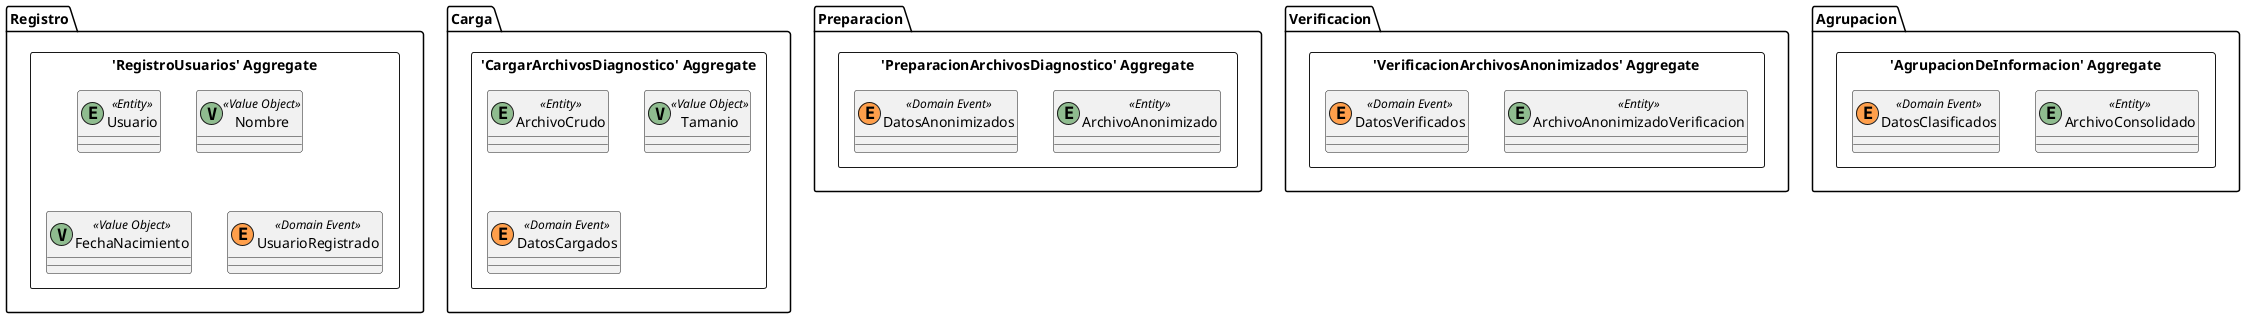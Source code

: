 @startuml

skinparam componentStyle uml2

package Registro {
	package "'RegistroUsuarios' Aggregate" <<Rectangle>> {
		class Usuario <<(E,DarkSeaGreen) Entity>> {
		}
		class Nombre <<(V,DarkSeaGreen) Value Object>> {
		}
		class FechaNacimiento <<(V,DarkSeaGreen) Value Object>> {
		}
		class UsuarioRegistrado <<(E,#ff9f4b) Domain Event>> {
		}
	}
}
package Carga {
	package "'CargarArchivosDiagnostico' Aggregate" <<Rectangle>> {
		class ArchivoCrudo <<(E,DarkSeaGreen) Entity>> {
		}
		class Tamanio <<(V,DarkSeaGreen) Value Object>> {
		}
		class DatosCargados <<(E,#ff9f4b) Domain Event>> {
		}
	}
}
package Preparacion {
	package "'PreparacionArchivosDiagnostico' Aggregate" <<Rectangle>> {
		class ArchivoAnonimizado <<(E,DarkSeaGreen) Entity>> {
		}
		class DatosAnonimizados <<(E,#ff9f4b) Domain Event>> {
		}
	}
}
package Verificacion {
	package "'VerificacionArchivosAnonimizados' Aggregate" <<Rectangle>> {
		class ArchivoAnonimizadoVerificacion <<(E,DarkSeaGreen) Entity>> {
		}
		class DatosVerificados <<(E,#ff9f4b) Domain Event>> {
		}
	}
}
package Agrupacion {
	package "'AgrupacionDeInformacion' Aggregate" <<Rectangle>> {
		class ArchivoConsolidado <<(E,DarkSeaGreen) Entity>> {
		}
		class DatosClasificados <<(E,#ff9f4b) Domain Event>> {
		}
	}
}


@enduml

